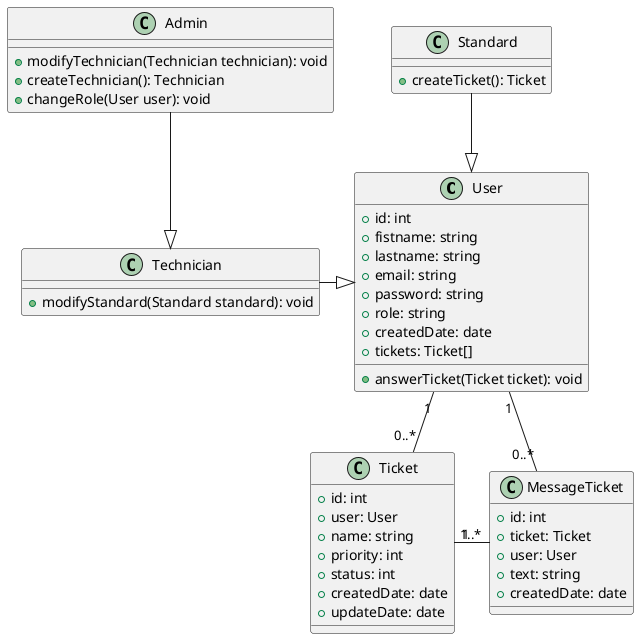 @startuml

class User {
    +id: int 
    +fistname: string 
    +lastname: string 
    +email: string 
    +password: string 
    +role: string 
    +createdDate: date
    +tickets: Ticket[]
}

class Ticket {
    +id: int
    +user: User
    +name: string 
    +priority: int
    +status: int
    +createdDate: date
    +updateDate: date
}

class MessageTicket {
    +id: int
    +ticket: Ticket
    +user: User
    +text: string
    +createdDate: date
}

class Standard {
    +createTicket(): Ticket
}

class User {
    +answerTicket(Ticket ticket): void
}

class Technician {
    +modifyStandard(Standard standard): void
}

class Admin {
    +modifyTechnician(Technician technician): void
    +createTechnician(): Technician
    +changeRole(User user): void
}

User "1" -down- "0..*" Ticket
User "1" -down- "0..*" MessageTicket
Ticket "1" -right- "1..*" MessageTicket

Technician -|> User
Standard --|> User
Admin --|> Technician

@enduml